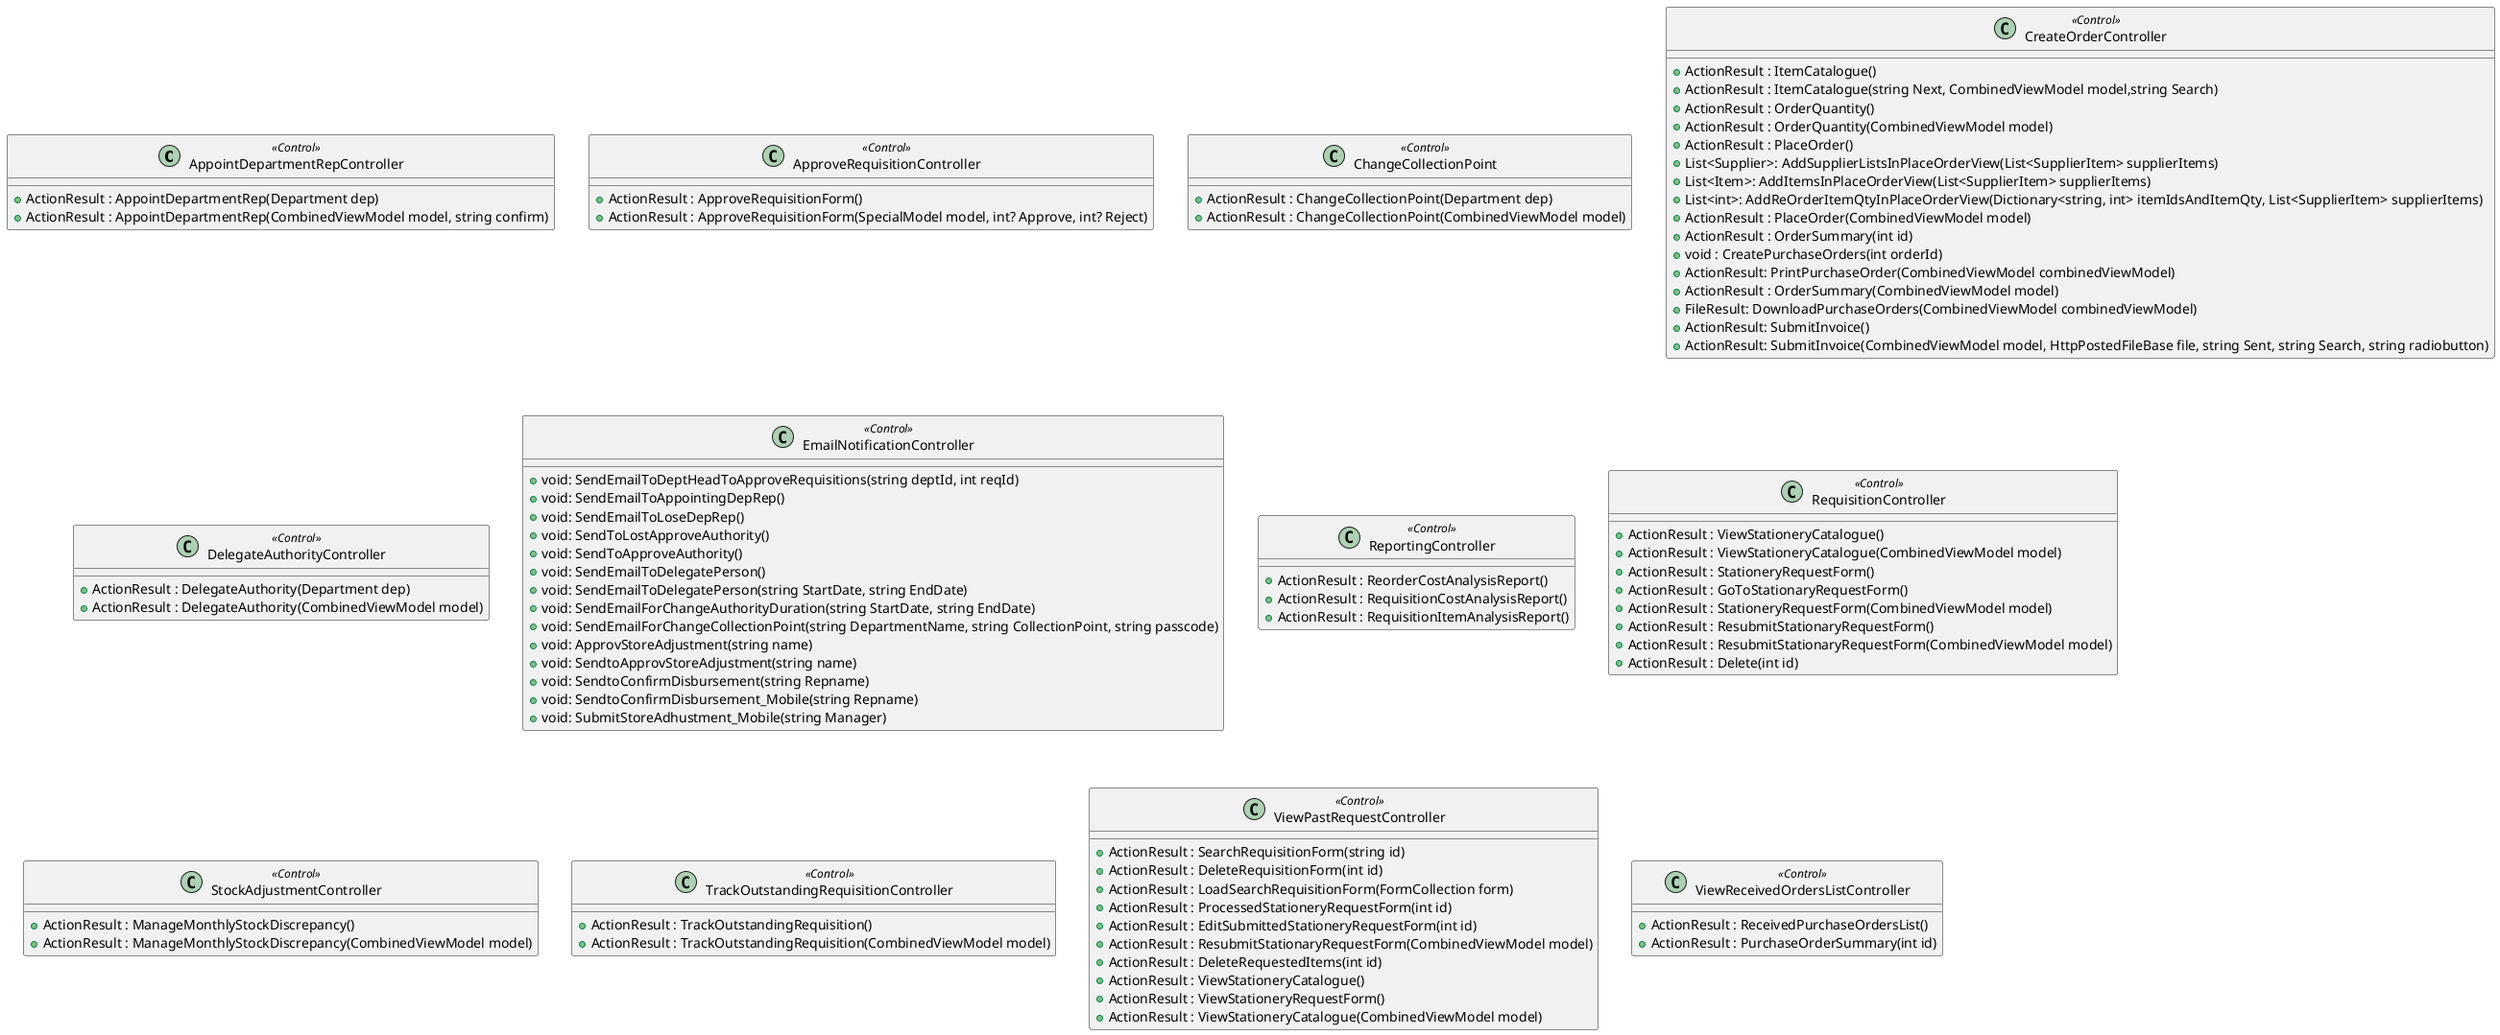 @startuml
Class AppointDepartmentRepController <<Control>> {
    
    +ActionResult : AppointDepartmentRep(Department dep)
    +ActionResult : AppointDepartmentRep(CombinedViewModel model, string confirm)

}

Class ApproveRequisitionController <<Control>> {
    
    +ActionResult : ApproveRequisitionForm()
    +ActionResult : ApproveRequisitionForm(SpecialModel model, int? Approve, int? Reject)
    
}

Class ChangeCollectionPoint <<Control>> {
    
    +ActionResult : ChangeCollectionPoint(Department dep)
    +ActionResult : ChangeCollectionPoint(CombinedViewModel model)
    
}

Class CreateOrderController <<Control>> {
    
    +ActionResult : ItemCatalogue()
    +ActionResult : ItemCatalogue(string Next, CombinedViewModel model,string Search) 
    +ActionResult : OrderQuantity()
    +ActionResult : OrderQuantity(CombinedViewModel model)
    +ActionResult : PlaceOrder()
    +List<Supplier>: AddSupplierListsInPlaceOrderView(List<SupplierItem> supplierItems)
    +List<Item>: AddItemsInPlaceOrderView(List<SupplierItem> supplierItems)
    +List<int>: AddReOrderItemQtyInPlaceOrderView(Dictionary<string, int> itemIdsAndItemQty, List<SupplierItem> supplierItems)
    +ActionResult : PlaceOrder(CombinedViewModel model)
    +ActionResult : OrderSummary(int id)
    +void : CreatePurchaseOrders(int orderId)
    +ActionResult: PrintPurchaseOrder(CombinedViewModel combinedViewModel)
    +ActionResult : OrderSummary(CombinedViewModel model)
    +FileResult: DownloadPurchaseOrders(CombinedViewModel combinedViewModel)
    +ActionResult: SubmitInvoice()
    +ActionResult: SubmitInvoice(CombinedViewModel model, HttpPostedFileBase file, string Sent, string Search, string radiobutton)

}

Class DelegateAuthorityController <<Control>> {
    
    +ActionResult : DelegateAuthority(Department dep)
    +ActionResult : DelegateAuthority(CombinedViewModel model)
}

Class EmailNotificationController <<Control>> {
    +void: SendEmailToDeptHeadToApproveRequisitions(string deptId, int reqId)
    +void: SendEmailToAppointingDepRep()
    +void: SendEmailToLoseDepRep()
    +void: SendToLostApproveAuthority()
    +void: SendToApproveAuthority()
    +void: SendEmailToDelegatePerson()
    +void: SendEmailToDelegatePerson(string StartDate, string EndDate)
    +void: SendEmailForChangeAuthorityDuration(string StartDate, string EndDate)
    +void: SendEmailForChangeCollectionPoint(string DepartmentName, string CollectionPoint, string passcode)
    +void: ApprovStoreAdjustment(string name)
    +void: SendtoApprovStoreAdjustment(string name)
    +void: SendtoConfirmDisbursement(string Repname)
    +void: SendtoConfirmDisbursement_Mobile(string Repname)
    +void: SubmitStoreAdhustment_Mobile(string Manager)
    
}

Class ReportingController <<Control>> {
    
    +ActionResult : ReorderCostAnalysisReport()
    +ActionResult : RequisitionCostAnalysisReport()
    +ActionResult : RequisitionItemAnalysisReport()
    
}

Class RequisitionController <<Control>> {
    
    +ActionResult : ViewStationeryCatalogue()
    +ActionResult : ViewStationeryCatalogue(CombinedViewModel model)
    +ActionResult : StationeryRequestForm()
    +ActionResult : GoToStationaryRequestForm()
    +ActionResult : StationeryRequestForm(CombinedViewModel model)
    +ActionResult : ResubmitStationaryRequestForm()
    +ActionResult : ResubmitStationaryRequestForm(CombinedViewModel model)
    +ActionResult : Delete(int id)
}


Class StockAdjustmentController <<Control>> {
    
    +ActionResult : ManageMonthlyStockDiscrepancy()
    +ActionResult : ManageMonthlyStockDiscrepancy(CombinedViewModel model)
 }

Class TrackOutstandingRequisitionController <<Control>> {
    
    +ActionResult : TrackOutstandingRequisition()
    +ActionResult : TrackOutstandingRequisition(CombinedViewModel model)    
 
}

Class ViewPastRequestController <<Control>> {
    
    +ActionResult : SearchRequisitionForm(string id)
    +ActionResult : DeleteRequisitionForm(int id)
    +ActionResult : LoadSearchRequisitionForm(FormCollection form)
    +ActionResult : ProcessedStationeryRequestForm(int id)
    +ActionResult : EditSubmittedStationeryRequestForm(int id)
    +ActionResult : ResubmitStationaryRequestForm(CombinedViewModel model)
    +ActionResult : DeleteRequestedItems(int id)
    +ActionResult : ViewStationeryCatalogue()
    +ActionResult : ViewStationeryRequestForm()
    +ActionResult : ViewStationeryCatalogue(CombinedViewModel model) 
}

Class ViewReceivedOrdersListController <<Control>> {
    
    +ActionResult : ReceivedPurchaseOrdersList()
    +ActionResult : PurchaseOrderSummary(int id)
   
}




@enduml